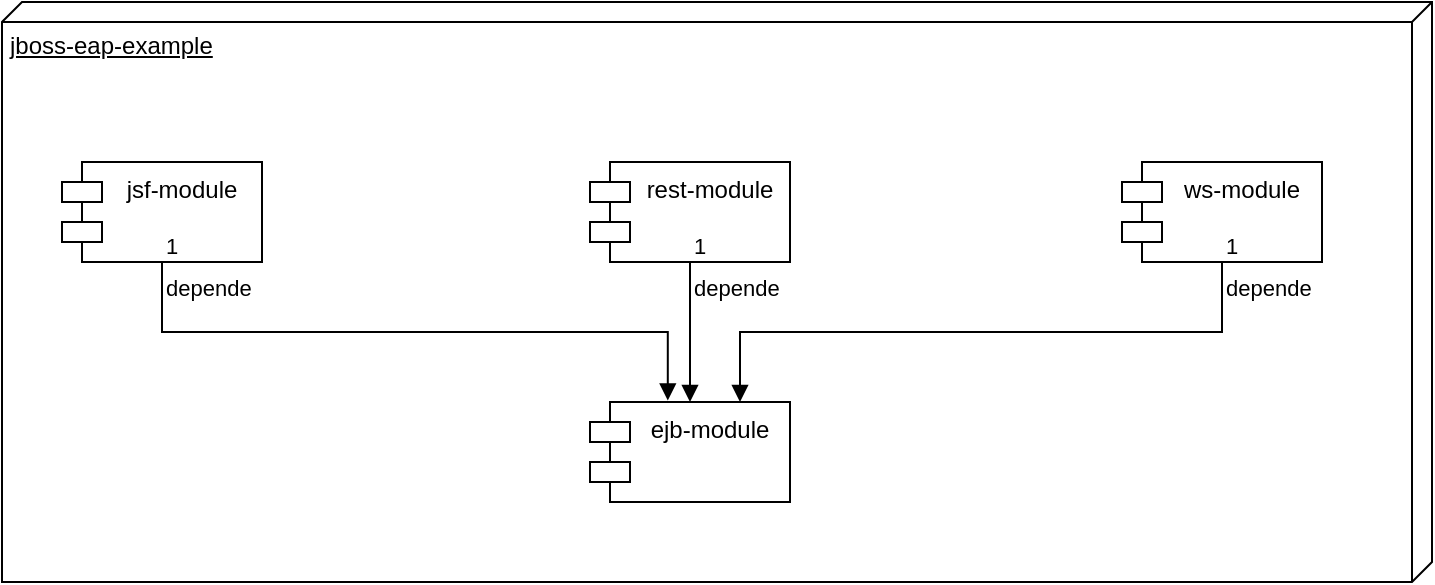 <mxfile version="28.2.5">
  <diagram id="eQindB_CdaFCVXFfURtu" name="Página-1">
    <mxGraphModel dx="1314" dy="689" grid="1" gridSize="10" guides="1" tooltips="1" connect="1" arrows="1" fold="1" page="1" pageScale="1" pageWidth="827" pageHeight="1169" math="0" shadow="0">
      <root>
        <mxCell id="0" />
        <mxCell id="1" parent="0" />
        <mxCell id="tQNmfOG2x6n7bVtR6xkO-13" value="jboss-eap-example" style="verticalAlign=top;align=left;spacingTop=8;spacingLeft=2;spacingRight=12;shape=cube;size=10;direction=south;fontStyle=4;html=1;whiteSpace=wrap;" vertex="1" parent="1">
          <mxGeometry x="70" y="20" width="715" height="290" as="geometry" />
        </mxCell>
        <mxCell id="tQNmfOG2x6n7bVtR6xkO-14" value="jsf-module" style="shape=module;align=left;spacingLeft=20;align=center;verticalAlign=top;whiteSpace=wrap;html=1;" vertex="1" parent="1">
          <mxGeometry x="100" y="100" width="100" height="50" as="geometry" />
        </mxCell>
        <mxCell id="tQNmfOG2x6n7bVtR6xkO-15" value="rest-module" style="shape=module;align=left;spacingLeft=20;align=center;verticalAlign=top;whiteSpace=wrap;html=1;" vertex="1" parent="1">
          <mxGeometry x="364" y="100" width="100" height="50" as="geometry" />
        </mxCell>
        <mxCell id="tQNmfOG2x6n7bVtR6xkO-16" value="ws-module" style="shape=module;align=left;spacingLeft=20;align=center;verticalAlign=top;whiteSpace=wrap;html=1;" vertex="1" parent="1">
          <mxGeometry x="630" y="100" width="100" height="50" as="geometry" />
        </mxCell>
        <mxCell id="tQNmfOG2x6n7bVtR6xkO-17" value="ejb-module" style="shape=module;align=left;spacingLeft=20;align=center;verticalAlign=top;whiteSpace=wrap;html=1;" vertex="1" parent="1">
          <mxGeometry x="364" y="220" width="100" height="50" as="geometry" />
        </mxCell>
        <mxCell id="tQNmfOG2x6n7bVtR6xkO-18" value="depende" style="endArrow=block;endFill=1;html=1;edgeStyle=orthogonalEdgeStyle;align=left;verticalAlign=top;rounded=0;exitX=0.5;exitY=1;exitDx=0;exitDy=0;entryX=0.389;entryY=-0.014;entryDx=0;entryDy=0;entryPerimeter=0;" edge="1" parent="1" source="tQNmfOG2x6n7bVtR6xkO-14" target="tQNmfOG2x6n7bVtR6xkO-17">
          <mxGeometry x="-1" relative="1" as="geometry">
            <mxPoint x="330" y="360" as="sourcePoint" />
            <mxPoint x="490" y="360" as="targetPoint" />
          </mxGeometry>
        </mxCell>
        <mxCell id="tQNmfOG2x6n7bVtR6xkO-19" value="1" style="edgeLabel;resizable=0;html=1;align=left;verticalAlign=bottom;" connectable="0" vertex="1" parent="tQNmfOG2x6n7bVtR6xkO-18">
          <mxGeometry x="-1" relative="1" as="geometry" />
        </mxCell>
        <mxCell id="tQNmfOG2x6n7bVtR6xkO-20" value="depende" style="endArrow=block;endFill=1;html=1;edgeStyle=orthogonalEdgeStyle;align=left;verticalAlign=top;rounded=0;exitX=0.5;exitY=1;exitDx=0;exitDy=0;entryX=0.5;entryY=0;entryDx=0;entryDy=0;" edge="1" parent="1" source="tQNmfOG2x6n7bVtR6xkO-15" target="tQNmfOG2x6n7bVtR6xkO-17">
          <mxGeometry x="-1" relative="1" as="geometry">
            <mxPoint x="330" y="360" as="sourcePoint" />
            <mxPoint x="490" y="360" as="targetPoint" />
          </mxGeometry>
        </mxCell>
        <mxCell id="tQNmfOG2x6n7bVtR6xkO-21" value="1" style="edgeLabel;resizable=0;html=1;align=left;verticalAlign=bottom;" connectable="0" vertex="1" parent="tQNmfOG2x6n7bVtR6xkO-20">
          <mxGeometry x="-1" relative="1" as="geometry" />
        </mxCell>
        <mxCell id="tQNmfOG2x6n7bVtR6xkO-22" value="depende" style="endArrow=block;endFill=1;html=1;edgeStyle=orthogonalEdgeStyle;align=left;verticalAlign=top;rounded=0;exitX=0.5;exitY=1;exitDx=0;exitDy=0;entryX=0.75;entryY=0;entryDx=0;entryDy=0;" edge="1" parent="1" source="tQNmfOG2x6n7bVtR6xkO-16" target="tQNmfOG2x6n7bVtR6xkO-17">
          <mxGeometry x="-1" relative="1" as="geometry">
            <mxPoint x="330" y="360" as="sourcePoint" />
            <mxPoint x="490" y="360" as="targetPoint" />
          </mxGeometry>
        </mxCell>
        <mxCell id="tQNmfOG2x6n7bVtR6xkO-23" value="1" style="edgeLabel;resizable=0;html=1;align=left;verticalAlign=bottom;" connectable="0" vertex="1" parent="tQNmfOG2x6n7bVtR6xkO-22">
          <mxGeometry x="-1" relative="1" as="geometry" />
        </mxCell>
      </root>
    </mxGraphModel>
  </diagram>
</mxfile>
